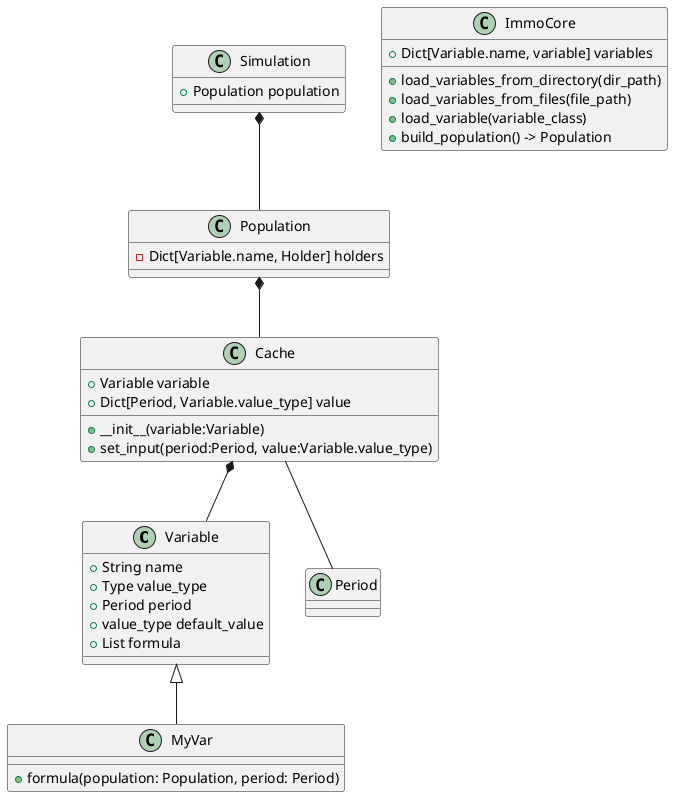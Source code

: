 @startuml

class Variable {
	+String name
	+Type value_type
	+Period period
	+value_type default_value
	+List formula
}

class MyVar {
    +formula(population: Population, period: Period)
}

class Cache {
	+__init__(variable:Variable)
	+set_input(period:Period, value:Variable.value_type)
	+Variable variable
	+Dict[Period, Variable.value_type] value
}

class Period {

}

class Population {
	-Dict[Variable.name, Holder] holders
}

class ImmoCore {
    +Dict[Variable.name, variable] variables
    +load_variables_from_directory(dir_path)
    +load_variables_from_files(file_path)
    +load_variable(variable_class)
    +build_population() -> Population
}

class Simulation {
    +Population population
}

Variable <|-- MyVar
Cache *-- Variable
Cache -- Period
Population *-- Cache
Simulation *-- Population

@enduml